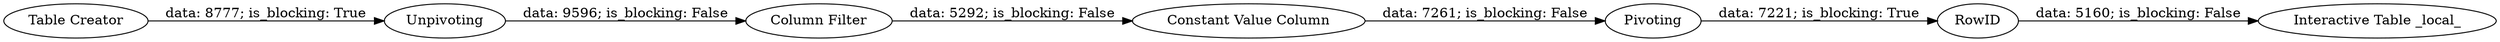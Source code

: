 digraph {
	"8914659987509908020_71" [label=Unpivoting]
	"8914659987509908020_73" [label="Constant Value Column"]
	"8914659987509908020_75" [label=RowID]
	"8914659987509908020_76" [label="Interactive Table _local_"]
	"8914659987509908020_72" [label="Column Filter"]
	"8914659987509908020_74" [label=Pivoting]
	"8914659987509908020_68" [label="Table Creator"]
	"8914659987509908020_74" -> "8914659987509908020_75" [label="data: 7221; is_blocking: True"]
	"8914659987509908020_73" -> "8914659987509908020_74" [label="data: 7261; is_blocking: False"]
	"8914659987509908020_72" -> "8914659987509908020_73" [label="data: 5292; is_blocking: False"]
	"8914659987509908020_68" -> "8914659987509908020_71" [label="data: 8777; is_blocking: True"]
	"8914659987509908020_71" -> "8914659987509908020_72" [label="data: 9596; is_blocking: False"]
	"8914659987509908020_75" -> "8914659987509908020_76" [label="data: 5160; is_blocking: False"]
	rankdir=LR
}
